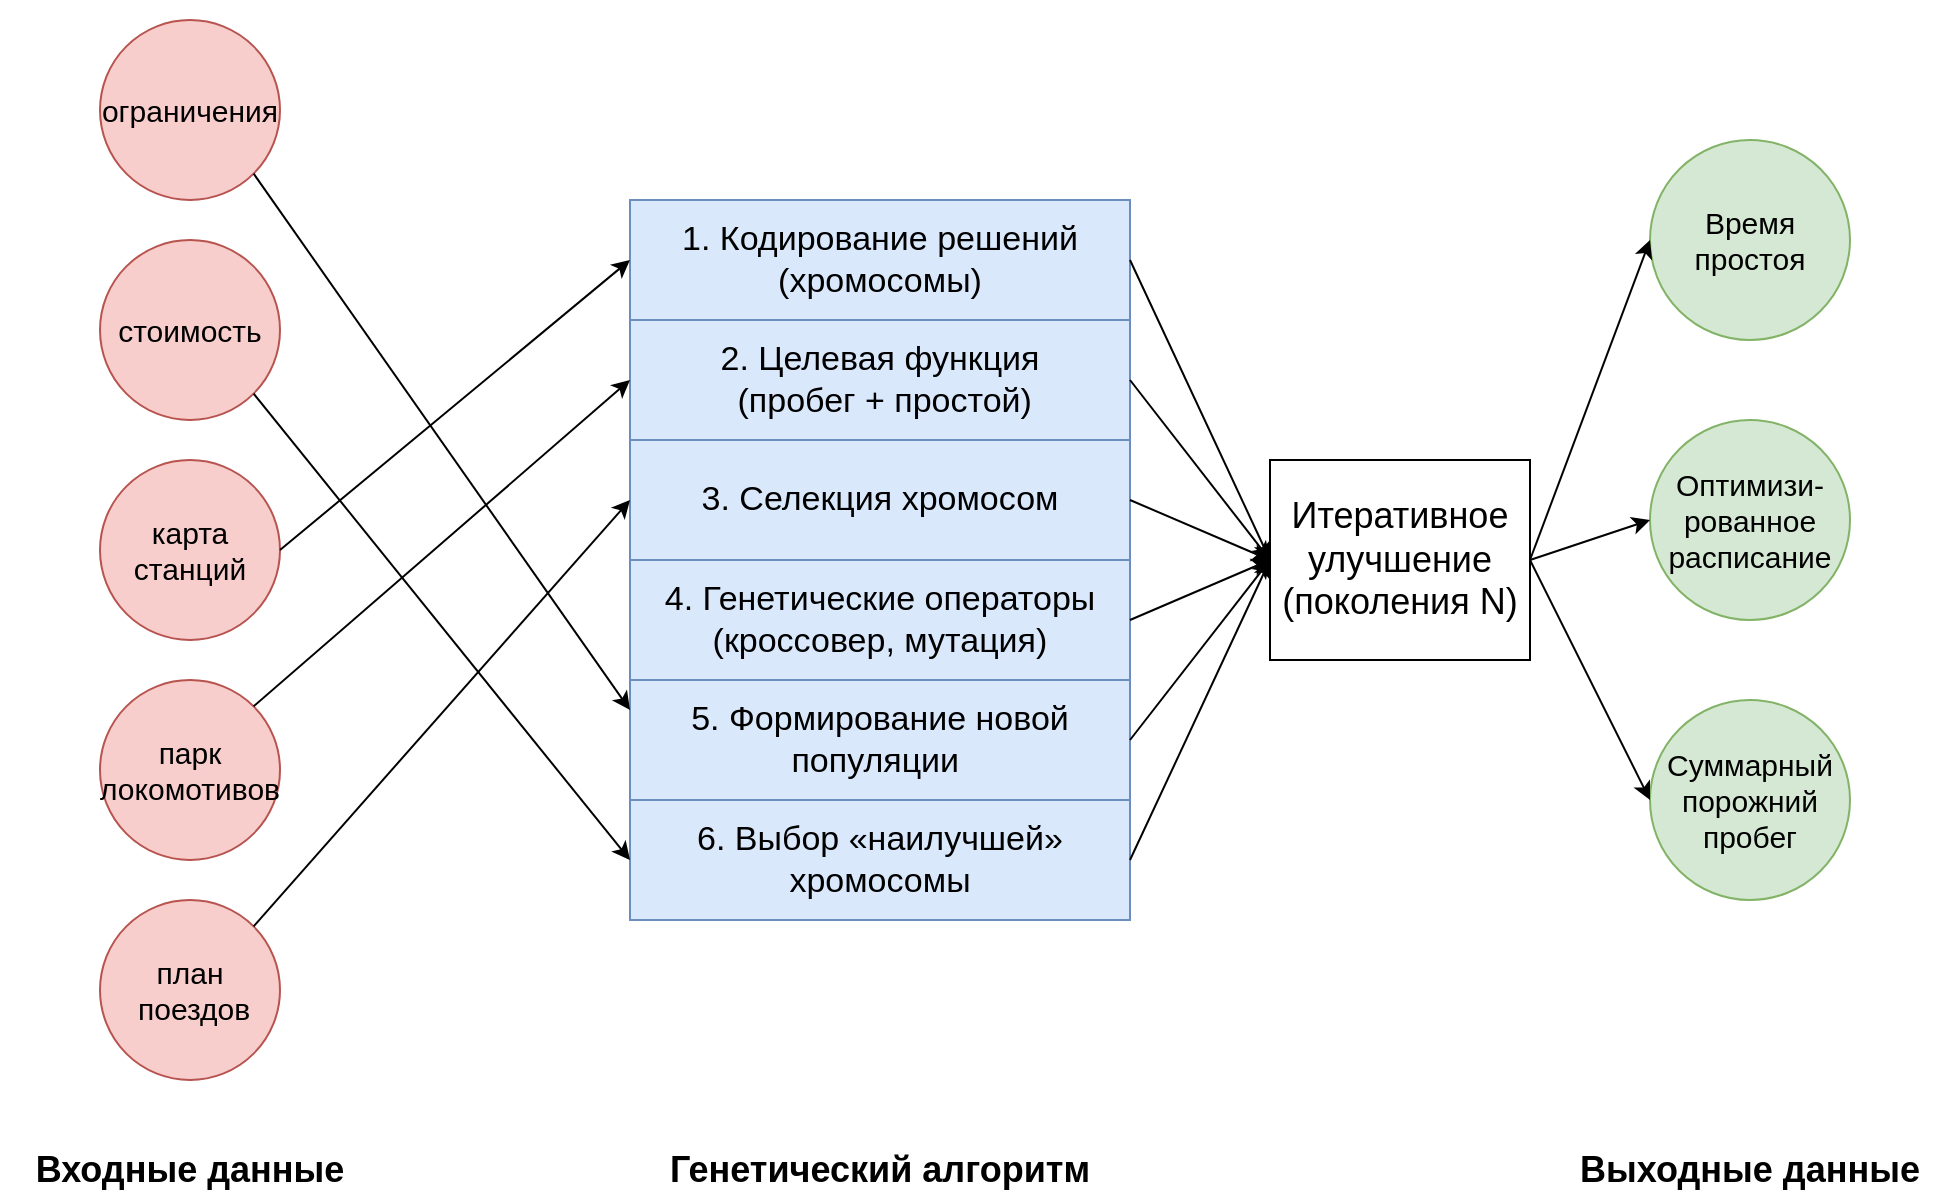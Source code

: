 <mxfile version="27.2.0">
  <diagram name="Страница — 1" id="46KVdXWOWip_IbuwgKnU">
    <mxGraphModel dx="2064" dy="2383" grid="1" gridSize="10" guides="1" tooltips="1" connect="1" arrows="1" fold="1" page="1" pageScale="1" pageWidth="827" pageHeight="1169" math="0" shadow="0">
      <root>
        <mxCell id="0" />
        <mxCell id="1" parent="0" />
        <mxCell id="u_dn0Hhk9Msn1rQg7fFf-2" value="Генетический алгоритм" style="text;html=1;align=center;verticalAlign=middle;whiteSpace=wrap;rounded=0;fontSize=18;fontStyle=1" vertex="1" parent="1">
          <mxGeometry x="1129" y="470" width="232" height="30" as="geometry" />
        </mxCell>
        <mxCell id="u_dn0Hhk9Msn1rQg7fFf-3" value="Входные данные" style="text;html=1;align=center;verticalAlign=middle;whiteSpace=wrap;rounded=0;fontSize=18;fontStyle=1" vertex="1" parent="1">
          <mxGeometry x="805" y="470" width="190" height="30" as="geometry" />
        </mxCell>
        <mxCell id="u_dn0Hhk9Msn1rQg7fFf-4" value="Выходные данные" style="text;html=1;align=center;verticalAlign=middle;whiteSpace=wrap;rounded=0;fontSize=18;fontStyle=1" vertex="1" parent="1">
          <mxGeometry x="1585" y="470" width="190" height="30" as="geometry" />
        </mxCell>
        <mxCell id="u_dn0Hhk9Msn1rQg7fFf-5" value="карта станций" style="ellipse;whiteSpace=wrap;html=1;aspect=fixed;fontSize=15;fillColor=#f8cecc;strokeColor=#b85450;" vertex="1" parent="1">
          <mxGeometry x="855" y="130" width="90" height="90" as="geometry" />
        </mxCell>
        <mxCell id="u_dn0Hhk9Msn1rQg7fFf-6" value="парк локомотивов" style="ellipse;whiteSpace=wrap;html=1;aspect=fixed;fontSize=15;fillColor=#f8cecc;strokeColor=#b85450;" vertex="1" parent="1">
          <mxGeometry x="855" y="240" width="90" height="90" as="geometry" />
        </mxCell>
        <mxCell id="u_dn0Hhk9Msn1rQg7fFf-7" value="план&lt;div&gt;&amp;nbsp;поездов&lt;/div&gt;" style="ellipse;whiteSpace=wrap;html=1;aspect=fixed;fontSize=15;fillColor=#f8cecc;strokeColor=#b85450;" vertex="1" parent="1">
          <mxGeometry x="855" y="350" width="90" height="90" as="geometry" />
        </mxCell>
        <mxCell id="u_dn0Hhk9Msn1rQg7fFf-8" value="ограничения" style="ellipse;whiteSpace=wrap;html=1;aspect=fixed;fontSize=15;fillColor=#f8cecc;strokeColor=#b85450;" vertex="1" parent="1">
          <mxGeometry x="855" y="-90" width="90" height="90" as="geometry" />
        </mxCell>
        <mxCell id="u_dn0Hhk9Msn1rQg7fFf-9" value="стоимость" style="ellipse;whiteSpace=wrap;html=1;aspect=fixed;fontSize=15;fillColor=#f8cecc;strokeColor=#b85450;" vertex="1" parent="1">
          <mxGeometry x="855" y="20" width="90" height="90" as="geometry" />
        </mxCell>
        <mxCell id="u_dn0Hhk9Msn1rQg7fFf-12" value="Оптимизи-рованное расписание" style="ellipse;whiteSpace=wrap;html=1;aspect=fixed;fontSize=15;fillColor=#d5e8d4;strokeColor=#82b366;" vertex="1" parent="1">
          <mxGeometry x="1630" y="110" width="100" height="100" as="geometry" />
        </mxCell>
        <mxCell id="u_dn0Hhk9Msn1rQg7fFf-13" value="Время простоя" style="ellipse;whiteSpace=wrap;html=1;aspect=fixed;fontSize=15;fillColor=#d5e8d4;strokeColor=#82b366;" vertex="1" parent="1">
          <mxGeometry x="1630" y="-30" width="100" height="100" as="geometry" />
        </mxCell>
        <mxCell id="u_dn0Hhk9Msn1rQg7fFf-14" value="Суммарный порожний пробег" style="ellipse;whiteSpace=wrap;html=1;aspect=fixed;fontSize=15;fillColor=#d5e8d4;strokeColor=#82b366;" vertex="1" parent="1">
          <mxGeometry x="1630" y="250" width="100" height="100" as="geometry" />
        </mxCell>
        <mxCell id="u_dn0Hhk9Msn1rQg7fFf-15" value="" style="rounded=0;whiteSpace=wrap;html=1;" vertex="1" parent="1">
          <mxGeometry x="1120" width="250" height="360" as="geometry" />
        </mxCell>
        <mxCell id="u_dn0Hhk9Msn1rQg7fFf-16" value="&lt;div&gt;&lt;span style=&quot;background-color: transparent; color: light-dark(rgb(0, 0, 0), rgb(255, 255, 255));&quot;&gt;1. Кодирование решений (хромосомы)&lt;/span&gt;&lt;/div&gt;" style="text;html=1;align=center;verticalAlign=middle;whiteSpace=wrap;rounded=0;fontSize=17;strokeColor=#6c8ebf;fillColor=#dae8fc;" vertex="1" parent="1">
          <mxGeometry x="1120" width="250" height="60" as="geometry" />
        </mxCell>
        <mxCell id="u_dn0Hhk9Msn1rQg7fFf-17" value="&lt;div&gt;&lt;span style=&quot;background-color: transparent; color: light-dark(rgb(0, 0, 0), rgb(255, 255, 255));&quot;&gt;2. Целевая функция&lt;/span&gt;&lt;/div&gt;&lt;div&gt;&lt;span style=&quot;background-color: transparent; color: light-dark(rgb(0, 0, 0), rgb(255, 255, 255));&quot;&gt;&amp;nbsp;(пробег + простой)&lt;/span&gt;&lt;/div&gt;" style="text;html=1;align=center;verticalAlign=middle;whiteSpace=wrap;rounded=0;fontSize=17;strokeColor=#6c8ebf;fillColor=#dae8fc;" vertex="1" parent="1">
          <mxGeometry x="1120" y="60" width="250" height="60" as="geometry" />
        </mxCell>
        <mxCell id="u_dn0Hhk9Msn1rQg7fFf-18" value="&lt;div&gt;3. Селекция хромосом&lt;/div&gt;" style="text;html=1;align=center;verticalAlign=middle;whiteSpace=wrap;rounded=0;fontSize=17;strokeColor=#6c8ebf;fillColor=#dae8fc;" vertex="1" parent="1">
          <mxGeometry x="1120" y="120" width="250" height="60" as="geometry" />
        </mxCell>
        <mxCell id="u_dn0Hhk9Msn1rQg7fFf-19" value="&lt;div&gt;4. Генетические операторы (кроссовер, мутация)&lt;/div&gt;" style="text;html=1;align=center;verticalAlign=middle;whiteSpace=wrap;rounded=0;fontSize=17;strokeColor=#6c8ebf;fillColor=#dae8fc;" vertex="1" parent="1">
          <mxGeometry x="1120" y="180" width="250" height="60" as="geometry" />
        </mxCell>
        <mxCell id="u_dn0Hhk9Msn1rQg7fFf-20" value="&lt;div&gt;5. Формирование новой популяции&amp;nbsp;&lt;/div&gt;" style="text;html=1;align=center;verticalAlign=middle;whiteSpace=wrap;rounded=0;fontSize=17;strokeColor=#6c8ebf;fillColor=#dae8fc;" vertex="1" parent="1">
          <mxGeometry x="1120" y="240" width="250" height="60" as="geometry" />
        </mxCell>
        <mxCell id="u_dn0Hhk9Msn1rQg7fFf-21" value="&lt;div&gt;6. В&lt;span style=&quot;font-family: Arial, sans-serif; text-align: justify; background-color: transparent; color: light-dark(rgb(0, 0, 0), rgb(255, 255, 255));&quot;&gt;ыбор «наилучшей» хромосомы&lt;/span&gt;&lt;/div&gt;" style="text;html=1;align=center;verticalAlign=middle;whiteSpace=wrap;rounded=0;fontSize=17;strokeColor=#6c8ebf;fillColor=#dae8fc;" vertex="1" parent="1">
          <mxGeometry x="1120" y="300" width="250" height="60" as="geometry" />
        </mxCell>
        <mxCell id="u_dn0Hhk9Msn1rQg7fFf-23" value="Итеративное улучшение (поколения N)" style="text;html=1;align=center;verticalAlign=middle;whiteSpace=wrap;rounded=0;fontSize=18;horizontal=1;fontStyle=0;strokeColor=default;" vertex="1" parent="1">
          <mxGeometry x="1440" y="130" width="130" height="100" as="geometry" />
        </mxCell>
        <mxCell id="u_dn0Hhk9Msn1rQg7fFf-26" value="" style="endArrow=classic;html=1;rounded=0;entryX=0;entryY=0.5;entryDx=0;entryDy=0;exitX=1;exitY=0.5;exitDx=0;exitDy=0;" edge="1" parent="1" source="u_dn0Hhk9Msn1rQg7fFf-23" target="u_dn0Hhk9Msn1rQg7fFf-13">
          <mxGeometry width="50" height="50" relative="1" as="geometry">
            <mxPoint x="970" y="290" as="sourcePoint" />
            <mxPoint x="1250" y="450" as="targetPoint" />
          </mxGeometry>
        </mxCell>
        <mxCell id="u_dn0Hhk9Msn1rQg7fFf-27" value="" style="endArrow=classic;html=1;rounded=0;entryX=0;entryY=0.5;entryDx=0;entryDy=0;exitX=1;exitY=0.5;exitDx=0;exitDy=0;" edge="1" parent="1" source="u_dn0Hhk9Msn1rQg7fFf-23" target="u_dn0Hhk9Msn1rQg7fFf-12">
          <mxGeometry width="50" height="50" relative="1" as="geometry">
            <mxPoint x="1420" y="160" as="sourcePoint" />
            <mxPoint x="1480" as="targetPoint" />
          </mxGeometry>
        </mxCell>
        <mxCell id="u_dn0Hhk9Msn1rQg7fFf-28" value="" style="endArrow=classic;html=1;rounded=0;entryX=0;entryY=0.5;entryDx=0;entryDy=0;exitX=1;exitY=0.5;exitDx=0;exitDy=0;" edge="1" parent="1" source="u_dn0Hhk9Msn1rQg7fFf-23" target="u_dn0Hhk9Msn1rQg7fFf-14">
          <mxGeometry width="50" height="50" relative="1" as="geometry">
            <mxPoint x="1410" y="200" as="sourcePoint" />
            <mxPoint x="1470" y="40" as="targetPoint" />
          </mxGeometry>
        </mxCell>
        <mxCell id="u_dn0Hhk9Msn1rQg7fFf-32" value="" style="ellipse;whiteSpace=wrap;html=1;align=center;aspect=fixed;fillColor=none;strokeColor=none;resizable=0;perimeter=centerPerimeter;rotatable=0;allowArrows=0;points=[];outlineConnect=1;" vertex="1" parent="1">
          <mxGeometry x="1150" y="-100" width="10" height="10" as="geometry" />
        </mxCell>
        <mxCell id="u_dn0Hhk9Msn1rQg7fFf-33" value="" style="endArrow=classic;html=1;rounded=0;entryX=0;entryY=0.5;entryDx=0;entryDy=0;exitX=1;exitY=0.5;exitDx=0;exitDy=0;" edge="1" parent="1" source="u_dn0Hhk9Msn1rQg7fFf-5" target="u_dn0Hhk9Msn1rQg7fFf-16">
          <mxGeometry width="50" height="50" relative="1" as="geometry">
            <mxPoint x="1310" y="-30" as="sourcePoint" />
            <mxPoint x="1370" y="-190" as="targetPoint" />
          </mxGeometry>
        </mxCell>
        <mxCell id="u_dn0Hhk9Msn1rQg7fFf-34" value="" style="endArrow=classic;html=1;rounded=0;entryX=0;entryY=0.5;entryDx=0;entryDy=0;exitX=1;exitY=0;exitDx=0;exitDy=0;" edge="1" parent="1" source="u_dn0Hhk9Msn1rQg7fFf-6" target="u_dn0Hhk9Msn1rQg7fFf-17">
          <mxGeometry width="50" height="50" relative="1" as="geometry">
            <mxPoint x="1320" y="-30" as="sourcePoint" />
            <mxPoint x="1380" y="-190" as="targetPoint" />
          </mxGeometry>
        </mxCell>
        <mxCell id="u_dn0Hhk9Msn1rQg7fFf-35" value="" style="endArrow=classic;html=1;rounded=0;entryX=0;entryY=0.25;entryDx=0;entryDy=0;exitX=1;exitY=1;exitDx=0;exitDy=0;" edge="1" parent="1" source="u_dn0Hhk9Msn1rQg7fFf-8" target="u_dn0Hhk9Msn1rQg7fFf-20">
          <mxGeometry width="50" height="50" relative="1" as="geometry">
            <mxPoint x="1080" y="-40" as="sourcePoint" />
            <mxPoint x="1140" y="-200" as="targetPoint" />
          </mxGeometry>
        </mxCell>
        <mxCell id="u_dn0Hhk9Msn1rQg7fFf-36" value="" style="endArrow=classic;html=1;rounded=0;entryX=0;entryY=0.5;entryDx=0;entryDy=0;exitX=1;exitY=1;exitDx=0;exitDy=0;" edge="1" parent="1" source="u_dn0Hhk9Msn1rQg7fFf-9" target="u_dn0Hhk9Msn1rQg7fFf-21">
          <mxGeometry width="50" height="50" relative="1" as="geometry">
            <mxPoint x="1060" y="90" as="sourcePoint" />
            <mxPoint x="1120" y="-70" as="targetPoint" />
          </mxGeometry>
        </mxCell>
        <mxCell id="u_dn0Hhk9Msn1rQg7fFf-37" value="" style="endArrow=classic;html=1;rounded=0;entryX=0;entryY=0.5;entryDx=0;entryDy=0;exitX=1;exitY=0;exitDx=0;exitDy=0;" edge="1" parent="1" source="u_dn0Hhk9Msn1rQg7fFf-7" target="u_dn0Hhk9Msn1rQg7fFf-18">
          <mxGeometry width="50" height="50" relative="1" as="geometry">
            <mxPoint x="1060" y="30" as="sourcePoint" />
            <mxPoint x="1120" y="-130" as="targetPoint" />
          </mxGeometry>
        </mxCell>
        <mxCell id="u_dn0Hhk9Msn1rQg7fFf-38" value="" style="endArrow=classic;html=1;rounded=0;entryX=0;entryY=0.5;entryDx=0;entryDy=0;exitX=1;exitY=0.5;exitDx=0;exitDy=0;" edge="1" parent="1" source="u_dn0Hhk9Msn1rQg7fFf-16" target="u_dn0Hhk9Msn1rQg7fFf-23">
          <mxGeometry width="50" height="50" relative="1" as="geometry">
            <mxPoint x="1510" y="120" as="sourcePoint" />
            <mxPoint x="1570" y="-40" as="targetPoint" />
          </mxGeometry>
        </mxCell>
        <mxCell id="u_dn0Hhk9Msn1rQg7fFf-39" value="" style="endArrow=classic;html=1;rounded=0;entryX=0;entryY=0.5;entryDx=0;entryDy=0;exitX=1;exitY=0.5;exitDx=0;exitDy=0;" edge="1" parent="1" source="u_dn0Hhk9Msn1rQg7fFf-21" target="u_dn0Hhk9Msn1rQg7fFf-23">
          <mxGeometry width="50" height="50" relative="1" as="geometry">
            <mxPoint x="1470" y="210" as="sourcePoint" />
            <mxPoint x="1530" y="50" as="targetPoint" />
          </mxGeometry>
        </mxCell>
        <mxCell id="u_dn0Hhk9Msn1rQg7fFf-40" value="" style="endArrow=classic;html=1;rounded=0;entryX=0;entryY=0.5;entryDx=0;entryDy=0;exitX=1;exitY=0.5;exitDx=0;exitDy=0;" edge="1" parent="1" source="u_dn0Hhk9Msn1rQg7fFf-17" target="u_dn0Hhk9Msn1rQg7fFf-23">
          <mxGeometry width="50" height="50" relative="1" as="geometry">
            <mxPoint x="1470" y="170" as="sourcePoint" />
            <mxPoint x="1530" y="10" as="targetPoint" />
          </mxGeometry>
        </mxCell>
        <mxCell id="u_dn0Hhk9Msn1rQg7fFf-41" value="" style="endArrow=classic;html=1;rounded=0;entryX=0;entryY=0.5;entryDx=0;entryDy=0;exitX=1;exitY=0.5;exitDx=0;exitDy=0;" edge="1" parent="1" source="u_dn0Hhk9Msn1rQg7fFf-18" target="u_dn0Hhk9Msn1rQg7fFf-23">
          <mxGeometry width="50" height="50" relative="1" as="geometry">
            <mxPoint x="1460" y="210" as="sourcePoint" />
            <mxPoint x="1520" y="50" as="targetPoint" />
          </mxGeometry>
        </mxCell>
        <mxCell id="u_dn0Hhk9Msn1rQg7fFf-42" value="" style="endArrow=classic;html=1;rounded=0;entryX=0;entryY=0.5;entryDx=0;entryDy=0;exitX=1;exitY=0.5;exitDx=0;exitDy=0;" edge="1" parent="1" source="u_dn0Hhk9Msn1rQg7fFf-19" target="u_dn0Hhk9Msn1rQg7fFf-23">
          <mxGeometry width="50" height="50" relative="1" as="geometry">
            <mxPoint x="1500" y="190" as="sourcePoint" />
            <mxPoint x="1560" y="30" as="targetPoint" />
          </mxGeometry>
        </mxCell>
        <mxCell id="u_dn0Hhk9Msn1rQg7fFf-43" value="" style="endArrow=classic;html=1;rounded=0;entryX=0;entryY=0.5;entryDx=0;entryDy=0;exitX=1;exitY=0.5;exitDx=0;exitDy=0;" edge="1" parent="1" source="u_dn0Hhk9Msn1rQg7fFf-20" target="u_dn0Hhk9Msn1rQg7fFf-23">
          <mxGeometry width="50" height="50" relative="1" as="geometry">
            <mxPoint x="1460" y="180" as="sourcePoint" />
            <mxPoint x="1520" y="20" as="targetPoint" />
          </mxGeometry>
        </mxCell>
      </root>
    </mxGraphModel>
  </diagram>
</mxfile>
